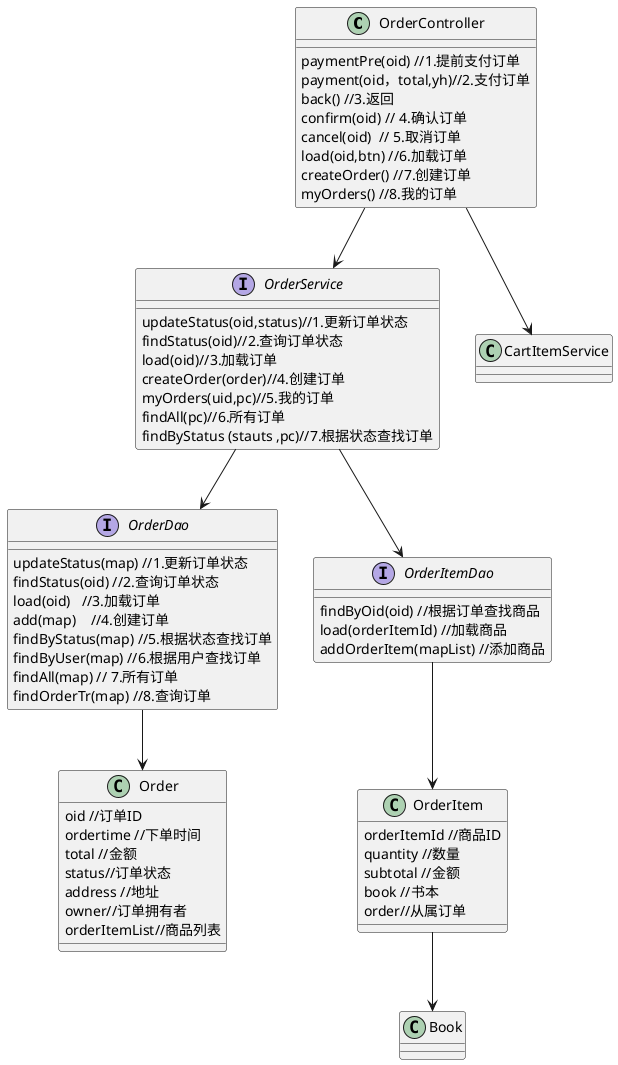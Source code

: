 @startuml

class OrderController {
paymentPre(oid) //1.提前支付订单
payment(oid，total,yh)//2.支付订单
back() //3.返回
confirm(oid) // 4.确认订单
cancel(oid)  // 5.取消订单
load(oid,btn) //6.加载订单
createOrder() //7.创建订单
myOrders() //8.我的订单
}

OrderController --> OrderService
OrderController --> CartItemService

interface OrderService {
	updateStatus(oid,status)//1.更新订单状态
	findStatus(oid)//2.查询订单状态
	load(oid)//3.加载订单
	createOrder(order)//4.创建订单
	myOrders(uid,pc)//5.我的订单
	findAll(pc)//6.所有订单
	findByStatus (stauts ,pc)//7.根据状态查找订单
}

OrderService --> OrderDao
OrderService --> OrderItemDao

interface OrderDao {
    updateStatus(map) //1.更新订单状态
	findStatus(oid) //2.查询订单状态
	load(oid)   //3.加载订单
	add(map)    //4.创建订单
	findByStatus(map) //5.根据状态查找订单
	findByUser(map) //6.根据用户查找订单
	findAll(map) // 7.所有订单
	findOrderTr(map) //8.查询订单
}
class Order{
	oid //订单ID
	ordertime //下单时间
	total //金额
	status//订单状态
	address //地址
	owner//订单拥有者
	orderItemList//商品列表
}

OrderDao --> Order

interface OrderItemDao {
	findByOid(oid) //根据订单查找商品
	load(orderItemId) //加载商品
	addOrderItem(mapList) //添加商品
}
OrderItemDao --> OrderItem
class OrderItem{
	orderItemId //商品ID
	quantity //数量
	subtotal //金额
	book //书本
	order//从属订单
}
OrderItem --> Book
@enduml